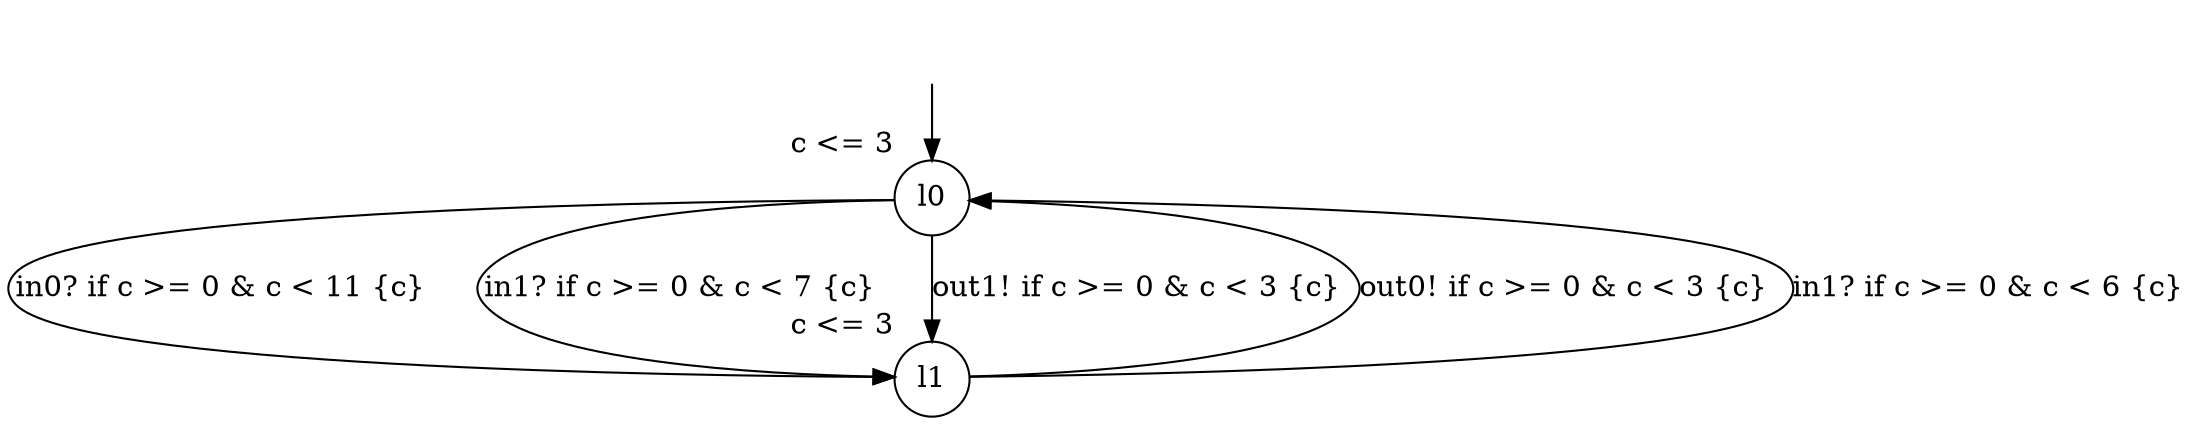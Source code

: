 digraph g {
__start0 [label="" shape="none"];
l0 [shape="circle" margin=0 label="l0", xlabel="c <= 3"];
l1 [shape="circle" margin=0 label="l1", xlabel="c <= 3"];
l0 -> l1 [label="in0? if c >= 0 & c < 11 {c} "];
l0 -> l1 [label="in1? if c >= 0 & c < 7 {c} "];
l0 -> l1 [label="out1! if c >= 0 & c < 3 {c} "];
l1 -> l0 [label="out0! if c >= 0 & c < 3 {c} "];
l1 -> l0 [label="in1? if c >= 0 & c < 6 {c} "];
__start0 -> l0;
}
